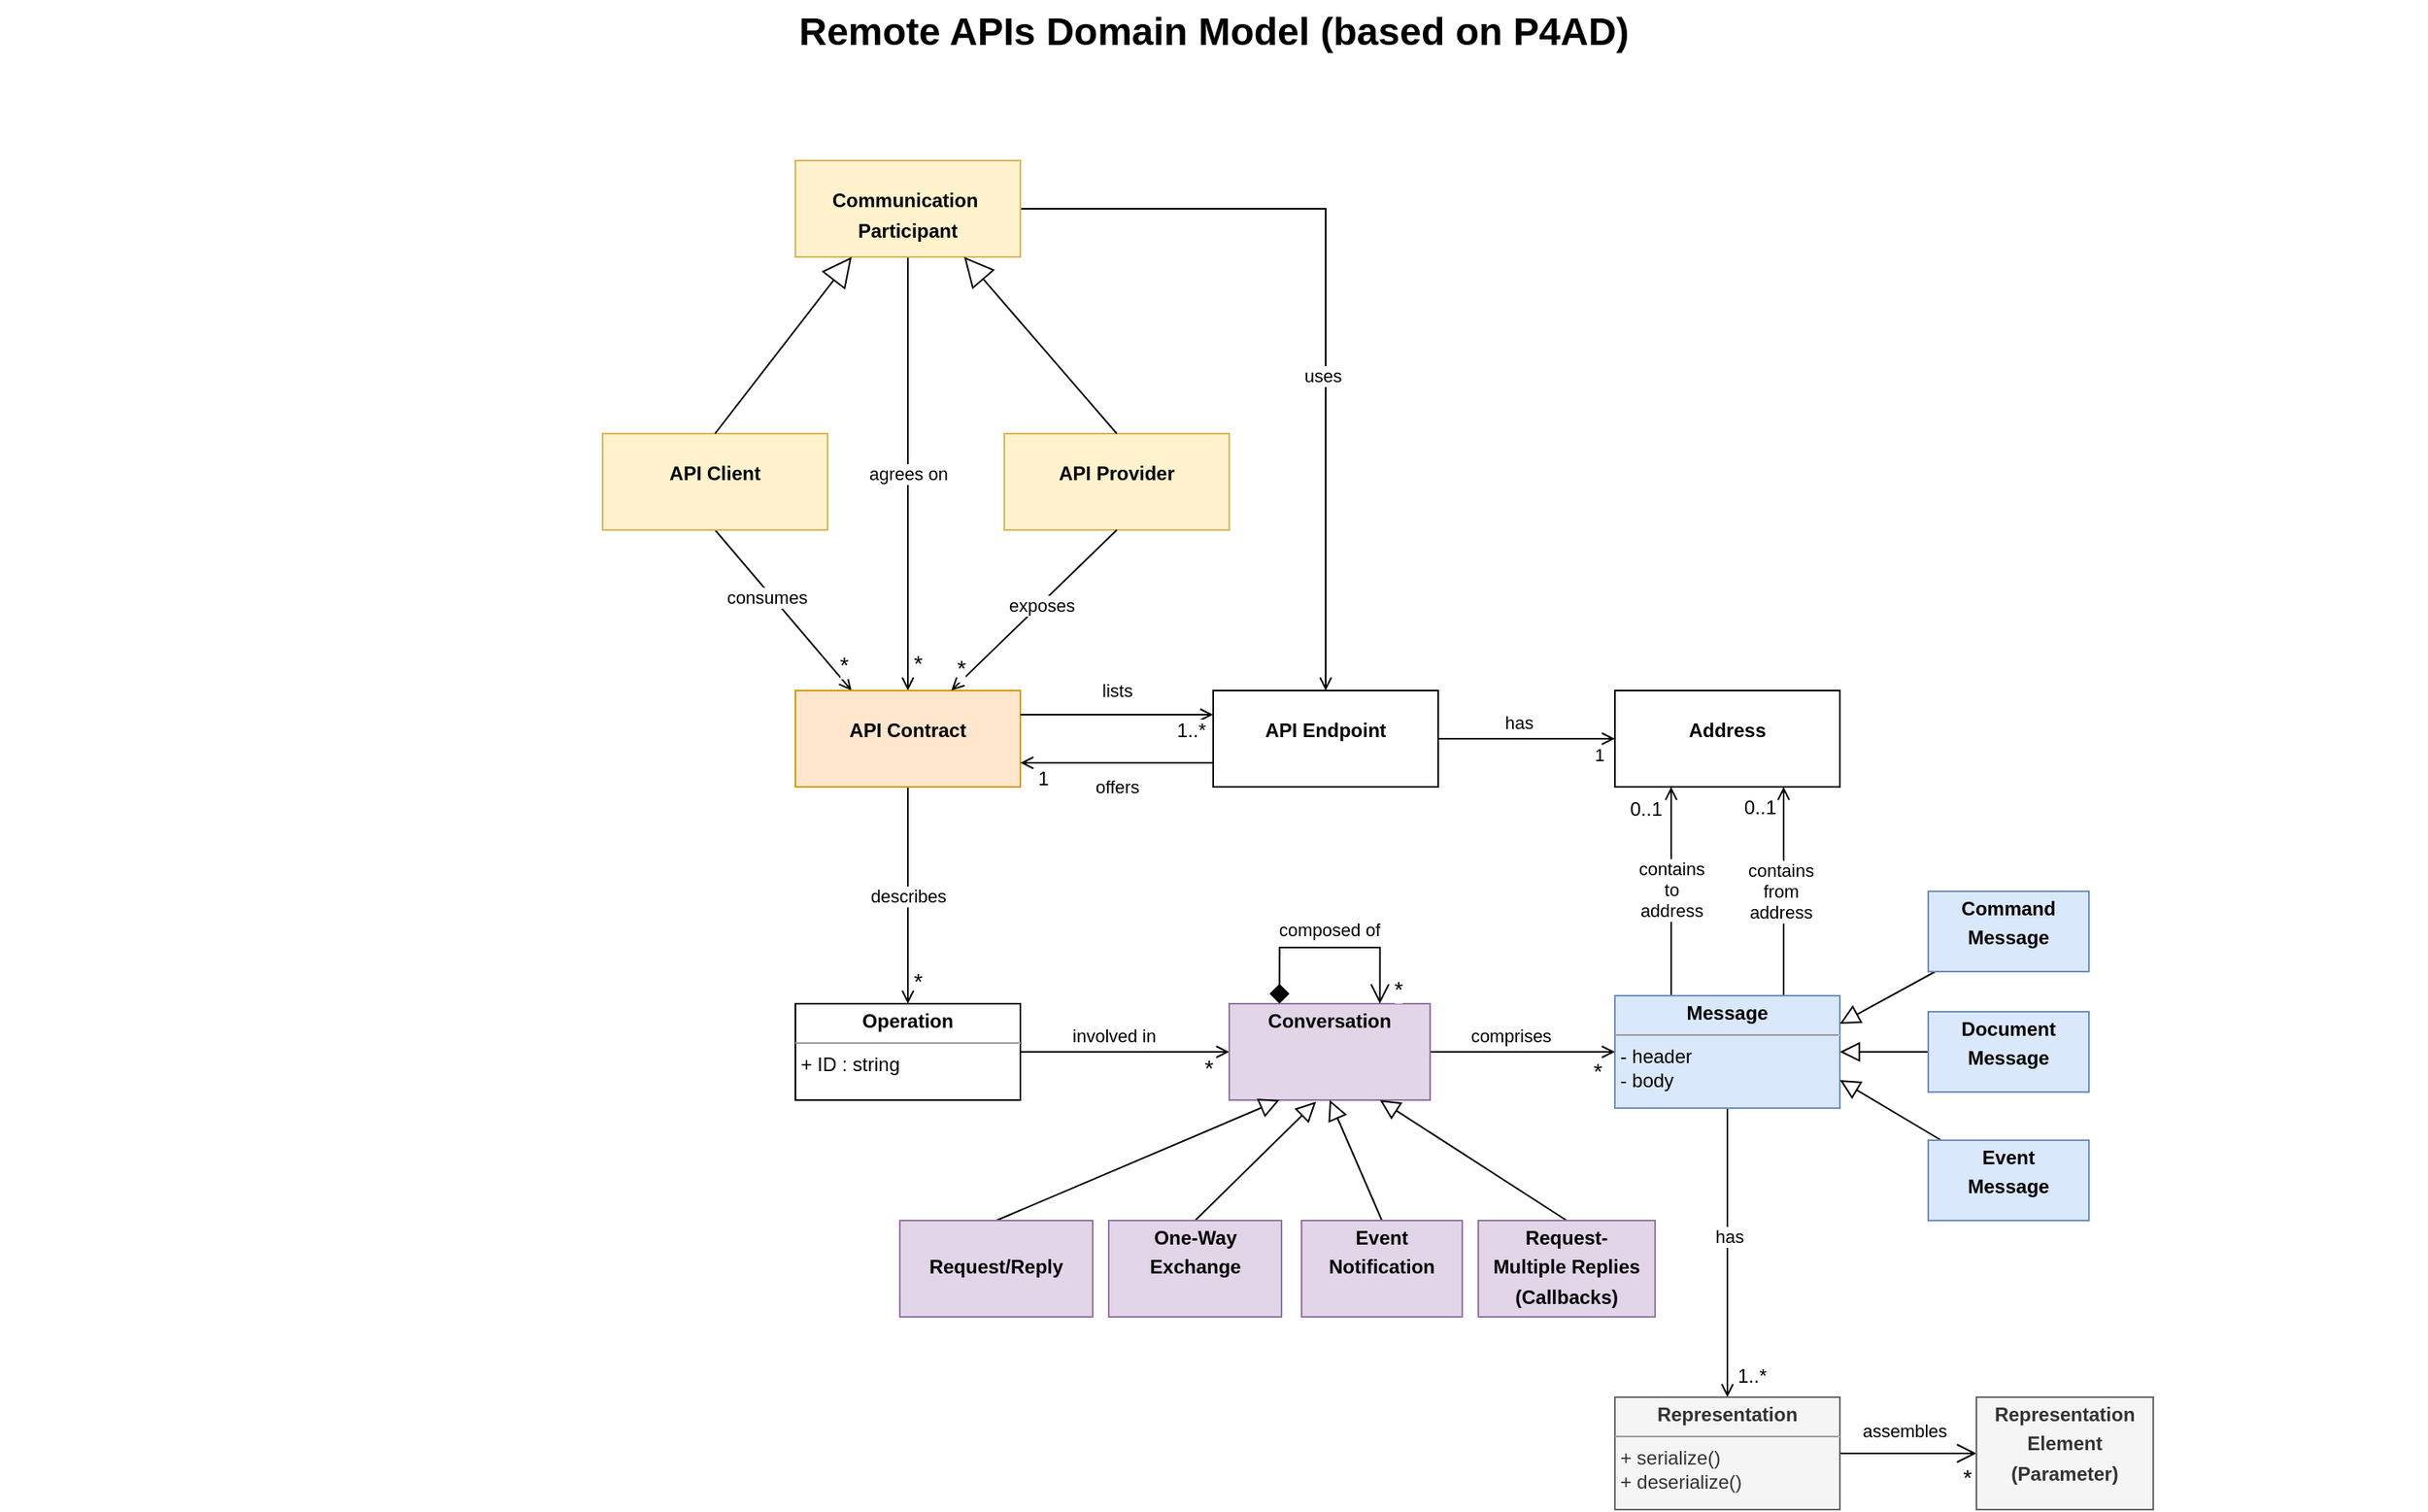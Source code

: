 <mxfile version="20.8.10" type="github">
  <diagram name="Page-1" id="929967ad-93f9-6ef4-fab6-5d389245f69c">
    <mxGraphModel dx="1729" dy="915" grid="1" gridSize="10" guides="1" tooltips="1" connect="1" arrows="1" fold="1" page="1" pageScale="1.5" pageWidth="1169" pageHeight="826" background="none" math="0" shadow="0">
      <root>
        <mxCell id="0" style=";html=1;" />
        <mxCell id="1" style=";html=1;" parent="0" />
        <mxCell id="1672d66443f91eb5-23" value="Remote APIs Domain Model (based on P4AD)" style="text;strokeColor=none;fillColor=none;html=1;fontSize=24;fontStyle=1;verticalAlign=middle;align=center;labelBackgroundColor=none;rounded=0;" parent="1" vertex="1">
          <mxGeometry x="120" y="40" width="1510" height="40" as="geometry" />
        </mxCell>
        <mxCell id="QXZ62lyPQ1M_3izALjEQ-9" style="rounded=0;orthogonalLoop=1;jettySize=auto;html=1;exitX=0.5;exitY=1;exitDx=0;exitDy=0;entryX=0.25;entryY=0;entryDx=0;entryDy=0;endArrow=open;endFill=0;labelBackgroundColor=none;fontColor=default;" parent="1" source="QXZ62lyPQ1M_3izALjEQ-1" target="QXZ62lyPQ1M_3izALjEQ-5" edge="1">
          <mxGeometry relative="1" as="geometry" />
        </mxCell>
        <mxCell id="QXZ62lyPQ1M_3izALjEQ-24" value="*" style="edgeLabel;html=1;align=center;verticalAlign=middle;resizable=0;points=[];fontSize=14;" parent="QXZ62lyPQ1M_3izALjEQ-9" vertex="1" connectable="0">
          <mxGeometry x="0.801" y="3" relative="1" as="geometry">
            <mxPoint x="1" y="-4" as="offset" />
          </mxGeometry>
        </mxCell>
        <mxCell id="QXZ62lyPQ1M_3izALjEQ-27" value="consumes" style="edgeLabel;html=1;align=center;verticalAlign=middle;resizable=0;points=[];" parent="QXZ62lyPQ1M_3izALjEQ-9" vertex="1" connectable="0">
          <mxGeometry x="-0.197" y="-3" relative="1" as="geometry">
            <mxPoint as="offset" />
          </mxGeometry>
        </mxCell>
        <mxCell id="QXZ62lyPQ1M_3izALjEQ-1" value="&lt;p style=&quot;margin:0px;margin-top:4px;text-align:center;&quot;&gt;&lt;br&gt;&lt;b&gt;API Client&lt;/b&gt;&lt;/p&gt;" style="verticalAlign=top;align=left;overflow=fill;fontSize=12;fontFamily=Helvetica;html=1;labelBackgroundColor=none;rounded=0;fillColor=#fff2cc;strokeColor=#d6b656;" parent="1" vertex="1">
          <mxGeometry x="495" y="310" width="140" height="60" as="geometry" />
        </mxCell>
        <mxCell id="QXZ62lyPQ1M_3izALjEQ-3" value="&lt;p style=&quot;margin:0px;margin-top:4px;text-align:center;&quot;&gt;&lt;br&gt;&lt;b&gt;API Provider&lt;/b&gt;&lt;/p&gt;" style="verticalAlign=top;align=left;overflow=fill;fontSize=12;fontFamily=Helvetica;html=1;labelBackgroundColor=none;rounded=0;fillColor=#fff2cc;strokeColor=#d6b656;" parent="1" vertex="1">
          <mxGeometry x="745" y="310" width="140" height="60" as="geometry" />
        </mxCell>
        <mxCell id="QXZ62lyPQ1M_3izALjEQ-28" style="edgeStyle=orthogonalEdgeStyle;rounded=0;orthogonalLoop=1;jettySize=auto;html=1;exitX=1;exitY=0.5;exitDx=0;exitDy=0;endArrow=open;endFill=0;" parent="1" source="QXZ62lyPQ1M_3izALjEQ-4" target="QXZ62lyPQ1M_3izALjEQ-6" edge="1">
          <mxGeometry relative="1" as="geometry" />
        </mxCell>
        <mxCell id="QXZ62lyPQ1M_3izALjEQ-29" value="uses" style="edgeLabel;html=1;align=center;verticalAlign=middle;resizable=0;points=[];" parent="QXZ62lyPQ1M_3izALjEQ-28" vertex="1" connectable="0">
          <mxGeometry x="0.2" y="-2" relative="1" as="geometry">
            <mxPoint as="offset" />
          </mxGeometry>
        </mxCell>
        <mxCell id="xxj55sOxonUZ2YA2qfyy-1" value="agrees on" style="edgeStyle=orthogonalEdgeStyle;rounded=0;orthogonalLoop=1;jettySize=auto;html=1;exitX=0.5;exitY=1;exitDx=0;exitDy=0;endArrow=open;endFill=0;" parent="1" source="QXZ62lyPQ1M_3izALjEQ-4" target="QXZ62lyPQ1M_3izALjEQ-5" edge="1">
          <mxGeometry relative="1" as="geometry" />
        </mxCell>
        <mxCell id="fdGqk_X6g80zOu9EoEjq-4" value="*" style="edgeLabel;html=1;align=center;verticalAlign=middle;resizable=0;points=[];fontSize=14;" vertex="1" connectable="0" parent="xxj55sOxonUZ2YA2qfyy-1">
          <mxGeometry x="0.911" relative="1" as="geometry">
            <mxPoint x="6" y="-5" as="offset" />
          </mxGeometry>
        </mxCell>
        <mxCell id="QXZ62lyPQ1M_3izALjEQ-4" value="&lt;p style=&quot;margin:0px;margin-top:4px;text-align:center;&quot;&gt;&lt;br&gt;&lt;b&gt;Communication&amp;nbsp;&lt;/b&gt;&lt;/p&gt;&lt;p style=&quot;margin:0px;margin-top:4px;text-align:center;&quot;&gt;&lt;b&gt;Participant&lt;/b&gt;&lt;/p&gt;" style="verticalAlign=top;align=left;overflow=fill;fontSize=12;fontFamily=Helvetica;html=1;labelBackgroundColor=none;rounded=0;fillColor=#fff2cc;strokeColor=#d6b656;" parent="1" vertex="1">
          <mxGeometry x="615" y="140" width="140" height="60" as="geometry" />
        </mxCell>
        <mxCell id="xxj55sOxonUZ2YA2qfyy-5" value="describes" style="rounded=0;orthogonalLoop=1;jettySize=auto;html=1;exitX=0.5;exitY=1;exitDx=0;exitDy=0;endArrow=open;endFill=0;" parent="1" source="QXZ62lyPQ1M_3izALjEQ-5" target="xxj55sOxonUZ2YA2qfyy-4" edge="1">
          <mxGeometry relative="1" as="geometry" />
        </mxCell>
        <mxCell id="xxj55sOxonUZ2YA2qfyy-6" value="*" style="edgeLabel;html=1;align=center;verticalAlign=middle;resizable=0;points=[];fontSize=14;" parent="xxj55sOxonUZ2YA2qfyy-5" vertex="1" connectable="0">
          <mxGeometry x="0.735" relative="1" as="geometry">
            <mxPoint x="6" y="4" as="offset" />
          </mxGeometry>
        </mxCell>
        <mxCell id="QXZ62lyPQ1M_3izALjEQ-5" value="&lt;p style=&quot;margin:0px;margin-top:4px;text-align:center;&quot;&gt;&lt;br&gt;&lt;b&gt;API Contract&lt;/b&gt;&lt;/p&gt;" style="verticalAlign=top;align=left;overflow=fill;fontSize=12;fontFamily=Helvetica;html=1;labelBackgroundColor=none;rounded=0;fillColor=#ffe6cc;strokeColor=#d79b00;" parent="1" vertex="1">
          <mxGeometry x="615" y="470" width="140" height="60" as="geometry" />
        </mxCell>
        <mxCell id="QXZ62lyPQ1M_3izALjEQ-31" value="has" style="edgeStyle=orthogonalEdgeStyle;rounded=0;orthogonalLoop=1;jettySize=auto;html=1;exitX=1;exitY=0.5;exitDx=0;exitDy=0;entryX=0;entryY=0.5;entryDx=0;entryDy=0;endArrow=open;endFill=0;" parent="1" source="QXZ62lyPQ1M_3izALjEQ-6" target="QXZ62lyPQ1M_3izALjEQ-7" edge="1">
          <mxGeometry x="-0.091" y="10" relative="1" as="geometry">
            <mxPoint as="offset" />
          </mxGeometry>
        </mxCell>
        <mxCell id="QXZ62lyPQ1M_3izALjEQ-32" value="1" style="edgeLabel;html=1;align=center;verticalAlign=middle;resizable=0;points=[];" parent="QXZ62lyPQ1M_3izALjEQ-31" vertex="1" connectable="0">
          <mxGeometry x="0.812" y="1" relative="1" as="geometry">
            <mxPoint y="11" as="offset" />
          </mxGeometry>
        </mxCell>
        <mxCell id="QXZ62lyPQ1M_3izALjEQ-6" value="&lt;p style=&quot;margin:0px;margin-top:4px;text-align:center;&quot;&gt;&lt;br&gt;&lt;b&gt;API Endpoint&lt;/b&gt;&lt;/p&gt;" style="verticalAlign=top;align=left;overflow=fill;fontSize=12;fontFamily=Helvetica;html=1;labelBackgroundColor=none;rounded=0;" parent="1" vertex="1">
          <mxGeometry x="875" y="470" width="140" height="60" as="geometry" />
        </mxCell>
        <mxCell id="QXZ62lyPQ1M_3izALjEQ-7" value="&lt;p style=&quot;margin:0px;margin-top:4px;text-align:center;&quot;&gt;&lt;br&gt;&lt;b&gt;Address&lt;/b&gt;&lt;/p&gt;" style="verticalAlign=top;align=left;overflow=fill;fontSize=12;fontFamily=Helvetica;html=1;labelBackgroundColor=none;rounded=0;" parent="1" vertex="1">
          <mxGeometry x="1125" y="470" width="140" height="60" as="geometry" />
        </mxCell>
        <mxCell id="QXZ62lyPQ1M_3izALjEQ-8" value="" style="endArrow=block;endSize=16;endFill=0;html=1;rounded=0;exitX=0.5;exitY=0;exitDx=0;exitDy=0;entryX=0.75;entryY=1;entryDx=0;entryDy=0;labelBackgroundColor=none;fontColor=default;" parent="1" source="QXZ62lyPQ1M_3izALjEQ-3" target="QXZ62lyPQ1M_3izALjEQ-4" edge="1">
          <mxGeometry width="160" relative="1" as="geometry">
            <mxPoint x="825" y="460" as="sourcePoint" />
            <mxPoint x="975" y="460" as="targetPoint" />
          </mxGeometry>
        </mxCell>
        <mxCell id="QXZ62lyPQ1M_3izALjEQ-11" value="" style="endArrow=block;endSize=16;endFill=0;html=1;rounded=0;exitX=0.5;exitY=0;exitDx=0;exitDy=0;entryX=0.25;entryY=1;entryDx=0;entryDy=0;labelBackgroundColor=none;fontColor=default;" parent="1" source="QXZ62lyPQ1M_3izALjEQ-1" target="QXZ62lyPQ1M_3izALjEQ-4" edge="1">
          <mxGeometry x="0.065" y="-4" width="160" relative="1" as="geometry">
            <mxPoint x="825" y="320" as="sourcePoint" />
            <mxPoint x="725" y="220" as="targetPoint" />
            <mxPoint as="offset" />
          </mxGeometry>
        </mxCell>
        <mxCell id="QXZ62lyPQ1M_3izALjEQ-16" style="rounded=0;orthogonalLoop=1;jettySize=auto;html=1;exitX=0.5;exitY=1;exitDx=0;exitDy=0;entryX=0.693;entryY=0;entryDx=0;entryDy=0;endArrow=open;endFill=0;entryPerimeter=0;labelBackgroundColor=none;fontColor=default;" parent="1" source="QXZ62lyPQ1M_3izALjEQ-3" target="QXZ62lyPQ1M_3izALjEQ-5" edge="1">
          <mxGeometry relative="1" as="geometry">
            <mxPoint x="575" y="380" as="sourcePoint" />
            <mxPoint x="660" y="480" as="targetPoint" />
          </mxGeometry>
        </mxCell>
        <mxCell id="QXZ62lyPQ1M_3izALjEQ-25" value="*" style="edgeLabel;html=1;align=center;verticalAlign=middle;resizable=0;points=[];fontSize=14;" parent="QXZ62lyPQ1M_3izALjEQ-16" vertex="1" connectable="0">
          <mxGeometry x="0.725" y="-2" relative="1" as="geometry">
            <mxPoint x="-7" y="1" as="offset" />
          </mxGeometry>
        </mxCell>
        <mxCell id="QXZ62lyPQ1M_3izALjEQ-26" value="exposes" style="edgeLabel;html=1;align=center;verticalAlign=middle;resizable=0;points=[];" parent="QXZ62lyPQ1M_3izALjEQ-16" vertex="1" connectable="0">
          <mxGeometry x="-0.024" y="-3" relative="1" as="geometry">
            <mxPoint x="5" as="offset" />
          </mxGeometry>
        </mxCell>
        <mxCell id="QXZ62lyPQ1M_3izALjEQ-17" value="lists" style="rounded=0;orthogonalLoop=1;jettySize=auto;html=1;exitX=1;exitY=0.25;exitDx=0;exitDy=0;entryX=0;entryY=0.25;entryDx=0;entryDy=0;endArrow=open;endFill=0;labelBackgroundColor=none;fontColor=default;" parent="1" source="QXZ62lyPQ1M_3izALjEQ-5" target="QXZ62lyPQ1M_3izALjEQ-6" edge="1">
          <mxGeometry y="15" relative="1" as="geometry">
            <mxPoint x="825" y="380" as="sourcePoint" />
            <mxPoint x="722.02" y="480" as="targetPoint" />
            <mxPoint as="offset" />
          </mxGeometry>
        </mxCell>
        <mxCell id="QXZ62lyPQ1M_3izALjEQ-22" value="1..*" style="edgeLabel;html=1;align=center;verticalAlign=middle;resizable=0;points=[];fontSize=12;" parent="QXZ62lyPQ1M_3izALjEQ-17" vertex="1" connectable="0">
          <mxGeometry x="0.733" y="-6" relative="1" as="geometry">
            <mxPoint x="2" y="4" as="offset" />
          </mxGeometry>
        </mxCell>
        <mxCell id="QXZ62lyPQ1M_3izALjEQ-18" value="offers" style="rounded=0;orthogonalLoop=1;jettySize=auto;html=1;exitX=0;exitY=0.75;exitDx=0;exitDy=0;entryX=1;entryY=0.75;entryDx=0;entryDy=0;endArrow=open;endFill=0;labelBackgroundColor=none;fontColor=default;" parent="1" edge="1">
          <mxGeometry y="15" relative="1" as="geometry">
            <mxPoint x="875" y="515" as="sourcePoint" />
            <mxPoint x="755" y="515" as="targetPoint" />
            <mxPoint as="offset" />
          </mxGeometry>
        </mxCell>
        <mxCell id="QXZ62lyPQ1M_3izALjEQ-23" value="1" style="edgeLabel;html=1;align=center;verticalAlign=middle;resizable=0;points=[];fontSize=12;" parent="QXZ62lyPQ1M_3izALjEQ-18" vertex="1" connectable="0">
          <mxGeometry x="0.767" y="2" relative="1" as="geometry">
            <mxPoint y="8" as="offset" />
          </mxGeometry>
        </mxCell>
        <mxCell id="xxj55sOxonUZ2YA2qfyy-19" style="edgeStyle=none;rounded=0;orthogonalLoop=1;jettySize=auto;html=1;exitX=1;exitY=0.5;exitDx=0;exitDy=0;entryX=0;entryY=0.5;entryDx=0;entryDy=0;endArrow=open;endFill=0;" parent="1" source="xxj55sOxonUZ2YA2qfyy-4" target="xxj55sOxonUZ2YA2qfyy-18" edge="1">
          <mxGeometry relative="1" as="geometry" />
        </mxCell>
        <mxCell id="xxj55sOxonUZ2YA2qfyy-22" value="involved in" style="edgeLabel;html=1;align=center;verticalAlign=middle;resizable=0;points=[];" parent="xxj55sOxonUZ2YA2qfyy-19" vertex="1" connectable="0">
          <mxGeometry x="-0.169" relative="1" as="geometry">
            <mxPoint x="4" y="-10" as="offset" />
          </mxGeometry>
        </mxCell>
        <mxCell id="xxj55sOxonUZ2YA2qfyy-24" value="*" style="edgeLabel;html=1;align=center;verticalAlign=middle;resizable=0;points=[];fontSize=14;" parent="xxj55sOxonUZ2YA2qfyy-19" vertex="1" connectable="0">
          <mxGeometry x="0.8" relative="1" as="geometry">
            <mxPoint y="10" as="offset" />
          </mxGeometry>
        </mxCell>
        <mxCell id="xxj55sOxonUZ2YA2qfyy-4" value="&lt;p style=&quot;margin:0px;margin-top:4px;text-align:center;&quot;&gt;&lt;b&gt;Operation&lt;/b&gt;&lt;/p&gt;&lt;hr size=&quot;1&quot;&gt;&lt;div style=&quot;height:2px;&quot;&gt;&amp;nbsp;+ ID : string&lt;/div&gt;" style="verticalAlign=top;align=left;overflow=fill;fontSize=12;fontFamily=Helvetica;html=1;" parent="1" vertex="1">
          <mxGeometry x="615" y="665" width="140" height="60" as="geometry" />
        </mxCell>
        <mxCell id="xxj55sOxonUZ2YA2qfyy-9" style="edgeStyle=none;rounded=0;orthogonalLoop=1;jettySize=auto;html=1;exitX=0.25;exitY=0;exitDx=0;exitDy=0;endArrow=open;endFill=0;entryX=0.25;entryY=1;entryDx=0;entryDy=0;" parent="1" source="xxj55sOxonUZ2YA2qfyy-7" target="QXZ62lyPQ1M_3izALjEQ-7" edge="1">
          <mxGeometry relative="1" as="geometry">
            <mxPoint x="1160" y="540" as="targetPoint" />
          </mxGeometry>
        </mxCell>
        <mxCell id="xxj55sOxonUZ2YA2qfyy-14" value="contains&lt;br&gt;to&lt;br&gt;address" style="edgeLabel;html=1;align=center;verticalAlign=middle;resizable=0;points=[];" parent="xxj55sOxonUZ2YA2qfyy-9" vertex="1" connectable="0">
          <mxGeometry x="0.018" relative="1" as="geometry">
            <mxPoint as="offset" />
          </mxGeometry>
        </mxCell>
        <mxCell id="xxj55sOxonUZ2YA2qfyy-16" value="0..1" style="edgeLabel;html=1;align=center;verticalAlign=middle;resizable=0;points=[];fontSize=12;" parent="xxj55sOxonUZ2YA2qfyy-9" vertex="1" connectable="0">
          <mxGeometry x="0.791" relative="1" as="geometry">
            <mxPoint x="-16" as="offset" />
          </mxGeometry>
        </mxCell>
        <mxCell id="xxj55sOxonUZ2YA2qfyy-10" style="edgeStyle=none;rounded=0;orthogonalLoop=1;jettySize=auto;html=1;exitX=0.75;exitY=0;exitDx=0;exitDy=0;entryX=0.75;entryY=1;entryDx=0;entryDy=0;endArrow=open;endFill=0;" parent="1" source="xxj55sOxonUZ2YA2qfyy-7" target="QXZ62lyPQ1M_3izALjEQ-7" edge="1">
          <mxGeometry relative="1" as="geometry" />
        </mxCell>
        <mxCell id="xxj55sOxonUZ2YA2qfyy-15" value="contains&lt;br&gt;from&lt;br&gt;address" style="edgeLabel;html=1;align=center;verticalAlign=middle;resizable=0;points=[];" parent="xxj55sOxonUZ2YA2qfyy-10" vertex="1" connectable="0">
          <mxGeometry x="0.009" y="2" relative="1" as="geometry">
            <mxPoint as="offset" />
          </mxGeometry>
        </mxCell>
        <mxCell id="xxj55sOxonUZ2YA2qfyy-17" value="0..1" style="edgeLabel;html=1;align=center;verticalAlign=middle;resizable=0;points=[];fontSize=12;" parent="xxj55sOxonUZ2YA2qfyy-10" vertex="1" connectable="0">
          <mxGeometry x="0.8" y="-1" relative="1" as="geometry">
            <mxPoint x="-16" as="offset" />
          </mxGeometry>
        </mxCell>
        <mxCell id="xxj55sOxonUZ2YA2qfyy-11" style="edgeStyle=none;rounded=0;orthogonalLoop=1;jettySize=auto;html=1;exitX=0.5;exitY=1;exitDx=0;exitDy=0;entryX=0.5;entryY=0;entryDx=0;entryDy=0;endArrow=open;endFill=0;" parent="1" source="xxj55sOxonUZ2YA2qfyy-7" target="xxj55sOxonUZ2YA2qfyy-8" edge="1">
          <mxGeometry relative="1" as="geometry" />
        </mxCell>
        <mxCell id="xxj55sOxonUZ2YA2qfyy-12" value="has" style="edgeLabel;html=1;align=center;verticalAlign=middle;resizable=0;points=[];" parent="xxj55sOxonUZ2YA2qfyy-11" vertex="1" connectable="0">
          <mxGeometry y="1" relative="1" as="geometry">
            <mxPoint y="-10" as="offset" />
          </mxGeometry>
        </mxCell>
        <mxCell id="xxj55sOxonUZ2YA2qfyy-13" value="1..*" style="edgeLabel;html=1;align=center;verticalAlign=middle;resizable=0;points=[];fontSize=12;" parent="xxj55sOxonUZ2YA2qfyy-11" vertex="1" connectable="0">
          <mxGeometry x="0.822" relative="1" as="geometry">
            <mxPoint x="15" y="3" as="offset" />
          </mxGeometry>
        </mxCell>
        <mxCell id="xxj55sOxonUZ2YA2qfyy-7" value="&lt;p style=&quot;margin:0px;margin-top:4px;text-align:center;&quot;&gt;&lt;b&gt;Message&lt;/b&gt;&lt;/p&gt;&lt;hr size=&quot;1&quot;&gt;&lt;div style=&quot;height:2px;&quot;&gt;&amp;nbsp;- header&lt;br&gt;&amp;nbsp;- body&lt;/div&gt;&lt;div style=&quot;height:2px;&quot;&gt;&lt;br&gt;&lt;/div&gt;&lt;div style=&quot;height:2px;&quot;&gt;&lt;br&gt;&lt;/div&gt;&lt;div style=&quot;height:2px;&quot;&gt;&lt;br&gt;&lt;/div&gt;" style="verticalAlign=top;align=left;overflow=fill;fontSize=12;fontFamily=Helvetica;html=1;fillColor=#dae8fc;strokeColor=#6c8ebf;" parent="1" vertex="1">
          <mxGeometry x="1125" y="660" width="140" height="70" as="geometry" />
        </mxCell>
        <mxCell id="fdGqk_X6g80zOu9EoEjq-7" style="rounded=0;orthogonalLoop=1;jettySize=auto;html=1;exitX=1;exitY=0.5;exitDx=0;exitDy=0;fontSize=14;startArrow=none;startFill=0;endArrow=open;endFill=0;startSize=10;endSize=10;entryX=0;entryY=0.5;entryDx=0;entryDy=0;" edge="1" parent="1" source="xxj55sOxonUZ2YA2qfyy-8" target="fdGqk_X6g80zOu9EoEjq-6">
          <mxGeometry relative="1" as="geometry" />
        </mxCell>
        <mxCell id="fdGqk_X6g80zOu9EoEjq-8" value="assembles" style="edgeLabel;html=1;align=center;verticalAlign=middle;resizable=0;points=[];fontSize=11;" vertex="1" connectable="0" parent="fdGqk_X6g80zOu9EoEjq-7">
          <mxGeometry x="0.015" y="2" relative="1" as="geometry">
            <mxPoint x="-3" y="-12" as="offset" />
          </mxGeometry>
        </mxCell>
        <mxCell id="fdGqk_X6g80zOu9EoEjq-9" value="*" style="edgeLabel;html=1;align=center;verticalAlign=middle;resizable=0;points=[];fontSize=14;" vertex="1" connectable="0" parent="fdGqk_X6g80zOu9EoEjq-7">
          <mxGeometry x="0.754" y="3" relative="1" as="geometry">
            <mxPoint x="4" y="18" as="offset" />
          </mxGeometry>
        </mxCell>
        <mxCell id="xxj55sOxonUZ2YA2qfyy-8" value="&lt;p style=&quot;margin:0px;margin-top:4px;text-align:center;&quot;&gt;&lt;b&gt;Representation&lt;/b&gt;&lt;/p&gt;&lt;hr size=&quot;1&quot;&gt;&lt;div style=&quot;height:2px;&quot;&gt;&amp;nbsp;+ serialize()&lt;br&gt;&amp;nbsp;+ deserialize()&lt;/div&gt;&lt;div style=&quot;height:2px;&quot;&gt;&lt;br&gt;&lt;/div&gt;&lt;div style=&quot;height:2px;&quot;&gt;&lt;br&gt;&lt;/div&gt;&lt;div style=&quot;height:2px;&quot;&gt;&lt;br&gt;&lt;/div&gt;" style="verticalAlign=top;align=left;overflow=fill;fontSize=12;fontFamily=Helvetica;html=1;fillColor=#f5f5f5;strokeColor=#666666;fontColor=#333333;" parent="1" vertex="1">
          <mxGeometry x="1125" y="910" width="140" height="70" as="geometry" />
        </mxCell>
        <mxCell id="xxj55sOxonUZ2YA2qfyy-21" style="edgeStyle=none;rounded=0;orthogonalLoop=1;jettySize=auto;html=1;exitX=1;exitY=0.5;exitDx=0;exitDy=0;endArrow=open;endFill=0;" parent="1" source="xxj55sOxonUZ2YA2qfyy-18" edge="1">
          <mxGeometry relative="1" as="geometry">
            <mxPoint x="1125" y="695" as="targetPoint" />
          </mxGeometry>
        </mxCell>
        <mxCell id="xxj55sOxonUZ2YA2qfyy-23" value="comprises" style="edgeLabel;html=1;align=center;verticalAlign=middle;resizable=0;points=[];" parent="xxj55sOxonUZ2YA2qfyy-21" vertex="1" connectable="0">
          <mxGeometry x="-0.27" relative="1" as="geometry">
            <mxPoint x="8" y="-10" as="offset" />
          </mxGeometry>
        </mxCell>
        <mxCell id="xxj55sOxonUZ2YA2qfyy-25" value="*" style="edgeLabel;html=1;align=center;verticalAlign=middle;resizable=0;points=[];fontSize=14;" parent="xxj55sOxonUZ2YA2qfyy-21" vertex="1" connectable="0">
          <mxGeometry x="0.809" y="1" relative="1" as="geometry">
            <mxPoint y="13" as="offset" />
          </mxGeometry>
        </mxCell>
        <mxCell id="xxj55sOxonUZ2YA2qfyy-18" value="&lt;p style=&quot;margin:0px;margin-top:4px;text-align:center;&quot;&gt;&lt;b&gt;Conversation&lt;/b&gt;&lt;br&gt;&lt;/p&gt;" style="verticalAlign=top;align=left;overflow=fill;fontSize=12;fontFamily=Helvetica;html=1;labelBackgroundColor=none;rounded=0;fillColor=#e1d5e7;strokeColor=#9673a6;" parent="1" vertex="1">
          <mxGeometry x="885" y="665" width="125" height="60" as="geometry" />
        </mxCell>
        <mxCell id="xxj55sOxonUZ2YA2qfyy-20" style="edgeStyle=none;rounded=0;orthogonalLoop=1;jettySize=auto;html=1;exitX=1;exitY=0.5;exitDx=0;exitDy=0;endArrow=open;endFill=0;" parent="1" source="xxj55sOxonUZ2YA2qfyy-18" target="xxj55sOxonUZ2YA2qfyy-18" edge="1">
          <mxGeometry relative="1" as="geometry" />
        </mxCell>
        <mxCell id="xxj55sOxonUZ2YA2qfyy-30" style="edgeStyle=none;rounded=0;orthogonalLoop=1;jettySize=auto;html=1;exitX=0.5;exitY=0;exitDx=0;exitDy=0;entryX=0.25;entryY=1;entryDx=0;entryDy=0;endArrow=block;endFill=0;endSize=10;startSize=10;" parent="1" source="xxj55sOxonUZ2YA2qfyy-26" target="xxj55sOxonUZ2YA2qfyy-18" edge="1">
          <mxGeometry relative="1" as="geometry" />
        </mxCell>
        <mxCell id="xxj55sOxonUZ2YA2qfyy-26" value="&lt;p style=&quot;margin:0px;margin-top:4px;text-align:center;&quot;&gt;&lt;b&gt;&lt;br&gt;&lt;/b&gt;&lt;/p&gt;&lt;p style=&quot;margin:0px;margin-top:4px;text-align:center;&quot;&gt;&lt;b&gt;Request/Reply&lt;/b&gt;&lt;/p&gt;" style="verticalAlign=top;align=left;overflow=fill;fontSize=12;fontFamily=Helvetica;html=1;labelBackgroundColor=none;rounded=0;fillColor=#e1d5e7;strokeColor=#9673a6;" parent="1" vertex="1">
          <mxGeometry x="680" y="800" width="120" height="60" as="geometry" />
        </mxCell>
        <mxCell id="xxj55sOxonUZ2YA2qfyy-31" style="edgeStyle=none;rounded=0;orthogonalLoop=1;jettySize=auto;html=1;exitX=0.5;exitY=0;exitDx=0;exitDy=0;endArrow=block;endFill=0;startSize=10;endSize=10;entryX=0.432;entryY=1.017;entryDx=0;entryDy=0;entryPerimeter=0;" parent="1" source="xxj55sOxonUZ2YA2qfyy-27" target="xxj55sOxonUZ2YA2qfyy-18" edge="1">
          <mxGeometry relative="1" as="geometry">
            <mxPoint x="927" y="725" as="targetPoint" />
          </mxGeometry>
        </mxCell>
        <mxCell id="xxj55sOxonUZ2YA2qfyy-27" value="&lt;p style=&quot;margin:0px;margin-top:4px;text-align:center;&quot;&gt;&lt;b&gt;One-Way&lt;/b&gt;&lt;br&gt;&lt;/p&gt;&lt;p style=&quot;margin:0px;margin-top:4px;text-align:center;&quot;&gt;&lt;b&gt;Exchange&lt;/b&gt;&lt;/p&gt;" style="verticalAlign=top;align=left;overflow=fill;fontSize=12;fontFamily=Helvetica;html=1;labelBackgroundColor=none;rounded=0;fillColor=#e1d5e7;strokeColor=#9673a6;" parent="1" vertex="1">
          <mxGeometry x="810" y="800" width="107.5" height="60" as="geometry" />
        </mxCell>
        <mxCell id="xxj55sOxonUZ2YA2qfyy-32" style="edgeStyle=none;rounded=0;orthogonalLoop=1;jettySize=auto;html=1;exitX=0.5;exitY=0;exitDx=0;exitDy=0;entryX=0.5;entryY=1;entryDx=0;entryDy=0;endArrow=block;endFill=0;startSize=10;endSize=10;" parent="1" source="xxj55sOxonUZ2YA2qfyy-28" target="xxj55sOxonUZ2YA2qfyy-18" edge="1">
          <mxGeometry relative="1" as="geometry" />
        </mxCell>
        <mxCell id="xxj55sOxonUZ2YA2qfyy-28" value="&lt;p style=&quot;margin:0px;margin-top:4px;text-align:center;&quot;&gt;&lt;b&gt;Event&lt;/b&gt;&lt;/p&gt;&lt;p style=&quot;margin:0px;margin-top:4px;text-align:center;&quot;&gt;&lt;b&gt;Notification&lt;/b&gt;&lt;/p&gt;" style="verticalAlign=top;align=left;overflow=fill;fontSize=12;fontFamily=Helvetica;html=1;labelBackgroundColor=none;rounded=0;fillColor=#e1d5e7;strokeColor=#9673a6;" parent="1" vertex="1">
          <mxGeometry x="930" y="800" width="100" height="60" as="geometry" />
        </mxCell>
        <mxCell id="xxj55sOxonUZ2YA2qfyy-33" style="edgeStyle=none;rounded=0;orthogonalLoop=1;jettySize=auto;html=1;exitX=0.5;exitY=0;exitDx=0;exitDy=0;entryX=0.75;entryY=1;entryDx=0;entryDy=0;endArrow=block;endFill=0;startSize=10;endSize=10;" parent="1" source="xxj55sOxonUZ2YA2qfyy-29" target="xxj55sOxonUZ2YA2qfyy-18" edge="1">
          <mxGeometry relative="1" as="geometry" />
        </mxCell>
        <mxCell id="xxj55sOxonUZ2YA2qfyy-29" value="&lt;p style=&quot;margin:0px;margin-top:4px;text-align:center;&quot;&gt;&lt;b&gt;Request-&lt;/b&gt;&lt;/p&gt;&lt;p style=&quot;margin:0px;margin-top:4px;text-align:center;&quot;&gt;&lt;b&gt;Multiple Replies&lt;/b&gt;&lt;/p&gt;&lt;p style=&quot;margin:0px;margin-top:4px;text-align:center;&quot;&gt;&lt;b&gt;(Callbacks)&lt;/b&gt;&lt;/p&gt;" style="verticalAlign=top;align=left;overflow=fill;fontSize=12;fontFamily=Helvetica;html=1;labelBackgroundColor=none;rounded=0;fillColor=#e1d5e7;strokeColor=#9673a6;" parent="1" vertex="1">
          <mxGeometry x="1040" y="800" width="110" height="60" as="geometry" />
        </mxCell>
        <mxCell id="6ZDfd2GIBfZkPNygSWg8-4" style="edgeStyle=none;rounded=0;orthogonalLoop=1;jettySize=auto;html=1;endArrow=block;endFill=0;startSize=10;endSize=10;entryX=1;entryY=0.25;entryDx=0;entryDy=0;" parent="1" source="6ZDfd2GIBfZkPNygSWg8-1" target="xxj55sOxonUZ2YA2qfyy-7" edge="1">
          <mxGeometry relative="1" as="geometry">
            <mxPoint x="1280" y="660" as="targetPoint" />
          </mxGeometry>
        </mxCell>
        <mxCell id="6ZDfd2GIBfZkPNygSWg8-1" value="&lt;p style=&quot;margin:0px;margin-top:4px;text-align:center;&quot;&gt;&lt;b&gt;Command&lt;/b&gt;&lt;/p&gt;&lt;p style=&quot;margin:0px;margin-top:4px;text-align:center;&quot;&gt;&lt;b&gt;Message&lt;/b&gt;&lt;/p&gt;" style="verticalAlign=top;align=left;overflow=fill;fontSize=12;fontFamily=Helvetica;html=1;labelBackgroundColor=none;rounded=0;fillColor=#dae8fc;strokeColor=#6c8ebf;" parent="1" vertex="1">
          <mxGeometry x="1320" y="595" width="100" height="50" as="geometry" />
        </mxCell>
        <mxCell id="6ZDfd2GIBfZkPNygSWg8-5" style="edgeStyle=none;rounded=0;orthogonalLoop=1;jettySize=auto;html=1;exitX=0;exitY=0.5;exitDx=0;exitDy=0;entryX=1;entryY=0.5;entryDx=0;entryDy=0;endArrow=block;endFill=0;startSize=10;endSize=10;" parent="1" source="6ZDfd2GIBfZkPNygSWg8-2" target="xxj55sOxonUZ2YA2qfyy-7" edge="1">
          <mxGeometry relative="1" as="geometry" />
        </mxCell>
        <mxCell id="6ZDfd2GIBfZkPNygSWg8-2" value="&lt;p style=&quot;margin:0px;margin-top:4px;text-align:center;&quot;&gt;&lt;b&gt;Document&lt;/b&gt;&lt;/p&gt;&lt;p style=&quot;margin:0px;margin-top:4px;text-align:center;&quot;&gt;&lt;b&gt;Message&lt;/b&gt;&lt;/p&gt;" style="verticalAlign=top;align=left;overflow=fill;fontSize=12;fontFamily=Helvetica;html=1;labelBackgroundColor=none;rounded=0;fillColor=#dae8fc;strokeColor=#6c8ebf;" parent="1" vertex="1">
          <mxGeometry x="1320" y="670" width="100" height="50" as="geometry" />
        </mxCell>
        <mxCell id="6ZDfd2GIBfZkPNygSWg8-6" style="edgeStyle=none;rounded=0;orthogonalLoop=1;jettySize=auto;html=1;entryX=1;entryY=0.75;entryDx=0;entryDy=0;endArrow=block;endFill=0;startSize=10;endSize=10;" parent="1" source="6ZDfd2GIBfZkPNygSWg8-3" target="xxj55sOxonUZ2YA2qfyy-7" edge="1">
          <mxGeometry relative="1" as="geometry" />
        </mxCell>
        <mxCell id="6ZDfd2GIBfZkPNygSWg8-3" value="&lt;p style=&quot;margin:0px;margin-top:4px;text-align:center;&quot;&gt;&lt;b&gt;Event&lt;/b&gt;&lt;/p&gt;&lt;p style=&quot;margin:0px;margin-top:4px;text-align:center;&quot;&gt;&lt;b&gt;Message&lt;/b&gt;&lt;/p&gt;" style="verticalAlign=top;align=left;overflow=fill;fontSize=12;fontFamily=Helvetica;html=1;labelBackgroundColor=none;rounded=0;fillColor=#dae8fc;strokeColor=#6c8ebf;" parent="1" vertex="1">
          <mxGeometry x="1320" y="750" width="100" height="50" as="geometry" />
        </mxCell>
        <mxCell id="fdGqk_X6g80zOu9EoEjq-1" style="edgeStyle=orthogonalEdgeStyle;rounded=0;orthogonalLoop=1;jettySize=auto;html=1;exitX=0.25;exitY=0;exitDx=0;exitDy=0;entryX=0.75;entryY=0;entryDx=0;entryDy=0;startArrow=diamond;startFill=1;endSize=10;startSize=10;endArrow=open;endFill=0;" edge="1" parent="1" source="xxj55sOxonUZ2YA2qfyy-18" target="xxj55sOxonUZ2YA2qfyy-18">
          <mxGeometry relative="1" as="geometry">
            <Array as="points">
              <mxPoint x="916" y="630" />
              <mxPoint x="979" y="630" />
            </Array>
          </mxGeometry>
        </mxCell>
        <mxCell id="fdGqk_X6g80zOu9EoEjq-2" value="composed of" style="edgeLabel;html=1;align=center;verticalAlign=middle;resizable=0;points=[];" vertex="1" connectable="0" parent="fdGqk_X6g80zOu9EoEjq-1">
          <mxGeometry x="-0.185" relative="1" as="geometry">
            <mxPoint x="11" y="-11" as="offset" />
          </mxGeometry>
        </mxCell>
        <mxCell id="fdGqk_X6g80zOu9EoEjq-3" value="*" style="edgeLabel;html=1;align=center;verticalAlign=middle;resizable=0;points=[];fontSize=14;" vertex="1" connectable="0" parent="fdGqk_X6g80zOu9EoEjq-1">
          <mxGeometry x="0.861" y="-2" relative="1" as="geometry">
            <mxPoint x="13" as="offset" />
          </mxGeometry>
        </mxCell>
        <mxCell id="fdGqk_X6g80zOu9EoEjq-6" value="&lt;p style=&quot;margin:0px;margin-top:4px;text-align:center;&quot;&gt;&lt;b&gt;Representation&lt;/b&gt;&lt;/p&gt;&lt;p style=&quot;margin:0px;margin-top:4px;text-align:center;&quot;&gt;&lt;b&gt;Element&lt;/b&gt;&lt;/p&gt;&lt;p style=&quot;margin:0px;margin-top:4px;text-align:center;&quot;&gt;&lt;b&gt;(Parameter)&lt;/b&gt;&lt;/p&gt;" style="verticalAlign=top;align=left;overflow=fill;fontSize=12;fontFamily=Helvetica;html=1;labelBackgroundColor=none;rounded=0;fillColor=#f5f5f5;strokeColor=#666666;fontColor=#333333;" vertex="1" parent="1">
          <mxGeometry x="1350" y="910" width="110" height="70" as="geometry" />
        </mxCell>
      </root>
    </mxGraphModel>
  </diagram>
</mxfile>

